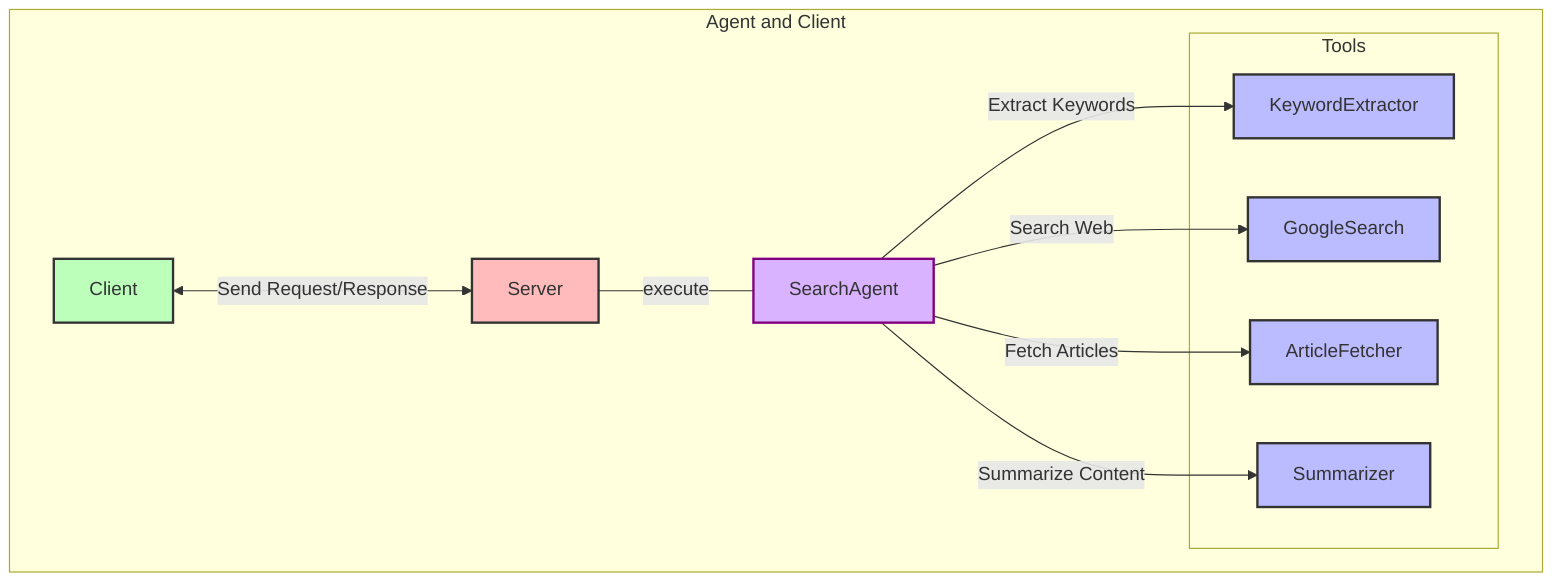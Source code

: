 graph TB
    subgraph "Agent and Client"
        %% Client and Server
        Client["Client"] <-->|"Send Request/Response"| Server["Server"]
        Server --- |"execute"| SearchAgent

        %% SearchAgent
        SearchAgent["SearchAgent"]

        %% Tools Subgraph
        subgraph Tools["Tools"]
            classDef tools fill:#e0e0e0,stroke:#999,stroke-width:1px,stroke-dasharray: 5 5
            class Tools tools

            KeywordExtractor["KeywordExtractor"]
            GoogleSearch["GoogleSearch"]
            ArticleFetcher["ArticleFetcher"]
            Summarizer["Summarizer"]
        end

        %% Connections
        SearchAgent -->|"Extract Keywords"| KeywordExtractor
        SearchAgent -->|"Search Web"| GoogleSearch
        SearchAgent -->|"Fetch Articles"| ArticleFetcher
        SearchAgent -->|"Summarize Content"| Summarizer
    end

    %% Styling
    classDef agent fill:#d9b3ff,stroke:#800080,stroke-width:2px
    classDef tool fill:#bbf,stroke:#333,stroke-width:2px
    classDef client fill:#bfb,stroke:#333,stroke-width:2px
    classDef server fill:#fbb,stroke:#333,stroke-width:2px

    class SearchAgent agent
    class KeywordExtractor,GoogleSearch,ArticleFetcher,Summarizer tool
    class Client client
    class Server server